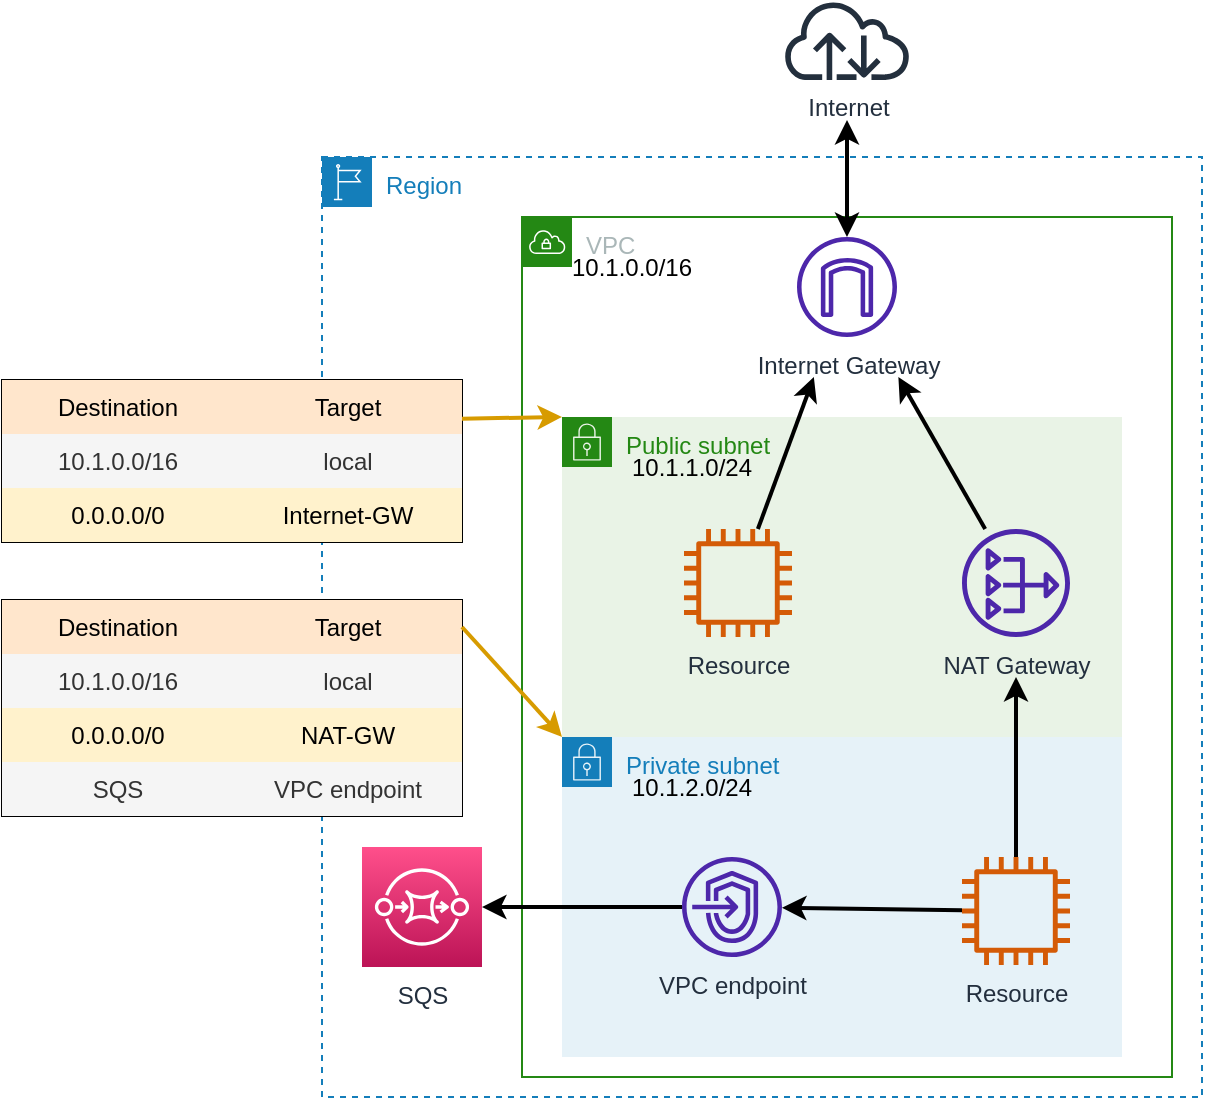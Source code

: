 <mxfile>
    <diagram id="gS1Se_fDTWNP0tyQSDBy" name="Page-1">
        <mxGraphModel dx="1971" dy="1625" grid="1" gridSize="10" guides="1" tooltips="1" connect="1" arrows="1" fold="1" page="1" pageScale="1" pageWidth="850" pageHeight="1100" background="#ffffff" math="0" shadow="0">
            <root>
                <mxCell id="0"/>
                <mxCell id="1" parent="0"/>
                <mxCell id="2" value="Region" style="points=[[0,0],[0.25,0],[0.5,0],[0.75,0],[1,0],[1,0.25],[1,0.5],[1,0.75],[1,1],[0.75,1],[0.5,1],[0.25,1],[0,1],[0,0.75],[0,0.5],[0,0.25]];outlineConnect=0;gradientColor=none;html=1;whiteSpace=wrap;fontSize=12;fontStyle=0;container=1;pointerEvents=0;collapsible=0;recursiveResize=0;shape=mxgraph.aws4.group;grIcon=mxgraph.aws4.group_region;strokeColor=#147EBA;fillColor=none;verticalAlign=top;align=left;spacingLeft=30;fontColor=#147EBA;dashed=1;" parent="1" vertex="1">
                    <mxGeometry x="70" y="68.5" width="440" height="470" as="geometry"/>
                </mxCell>
                <mxCell id="69" value="VPC" style="points=[[0,0],[0.25,0],[0.5,0],[0.75,0],[1,0],[1,0.25],[1,0.5],[1,0.75],[1,1],[0.75,1],[0.5,1],[0.25,1],[0,1],[0,0.75],[0,0.5],[0,0.25]];outlineConnect=0;gradientColor=none;html=1;whiteSpace=wrap;fontSize=12;fontStyle=0;container=1;pointerEvents=0;collapsible=0;recursiveResize=0;shape=mxgraph.aws4.group;grIcon=mxgraph.aws4.group_vpc;strokeColor=#248814;fillColor=none;verticalAlign=top;align=left;spacingLeft=30;fontColor=#AAB7B8;dashed=0;" parent="2" vertex="1">
                    <mxGeometry x="100" y="30" width="325" height="430" as="geometry"/>
                </mxCell>
                <mxCell id="26" value="10.1.0.0/16" style="text;html=1;strokeColor=none;fillColor=none;align=center;verticalAlign=middle;whiteSpace=wrap;rounded=0;" parent="69" vertex="1">
                    <mxGeometry x="20" y="10" width="70" height="30" as="geometry"/>
                </mxCell>
                <mxCell id="3" value="Private subnet" style="points=[[0,0],[0.25,0],[0.5,0],[0.75,0],[1,0],[1,0.25],[1,0.5],[1,0.75],[1,1],[0.75,1],[0.5,1],[0.25,1],[0,1],[0,0.75],[0,0.5],[0,0.25]];outlineConnect=0;gradientColor=none;html=1;whiteSpace=wrap;fontSize=12;fontStyle=0;container=1;pointerEvents=0;collapsible=0;recursiveResize=0;shape=mxgraph.aws4.group;grIcon=mxgraph.aws4.group_security_group;grStroke=0;strokeColor=#147EBA;fillColor=#E6F2F8;verticalAlign=top;align=left;spacingLeft=30;fontColor=#147EBA;dashed=0;" parent="69" vertex="1">
                    <mxGeometry x="20" y="260" width="280" height="160" as="geometry"/>
                </mxCell>
                <mxCell id="10" value="Resource" style="sketch=0;outlineConnect=0;fontColor=#232F3E;gradientColor=none;fillColor=#D45B07;strokeColor=none;dashed=0;verticalLabelPosition=bottom;verticalAlign=top;align=center;html=1;fontSize=12;fontStyle=0;aspect=fixed;pointerEvents=1;shape=mxgraph.aws4.instance2;" parent="3" vertex="1">
                    <mxGeometry x="200" y="60" width="54" height="54" as="geometry"/>
                </mxCell>
                <mxCell id="11" value="VPC endpoint" style="sketch=0;outlineConnect=0;fontColor=#232F3E;gradientColor=none;fillColor=#4D27AA;strokeColor=none;dashed=0;verticalLabelPosition=bottom;verticalAlign=top;align=center;html=1;fontSize=12;fontStyle=0;aspect=fixed;pointerEvents=1;shape=mxgraph.aws4.endpoints;" parent="3" vertex="1">
                    <mxGeometry x="60" y="60" width="50" height="50" as="geometry"/>
                </mxCell>
                <mxCell id="16" value="" style="endArrow=classic;html=1;strokeColor=#000000;strokeWidth=2;" parent="3" source="10" target="11" edge="1">
                    <mxGeometry width="50" height="50" relative="1" as="geometry">
                        <mxPoint x="260" y="40" as="sourcePoint"/>
                        <mxPoint x="310" y="-10" as="targetPoint"/>
                    </mxGeometry>
                </mxCell>
                <mxCell id="28" value="10.1.2.0/24" style="text;html=1;strokeColor=none;fillColor=none;align=center;verticalAlign=middle;whiteSpace=wrap;rounded=0;" parent="3" vertex="1">
                    <mxGeometry x="30" y="10" width="70" height="30" as="geometry"/>
                </mxCell>
                <mxCell id="4" value="Public subnet" style="points=[[0,0],[0.25,0],[0.5,0],[0.75,0],[1,0],[1,0.25],[1,0.5],[1,0.75],[1,1],[0.75,1],[0.5,1],[0.25,1],[0,1],[0,0.75],[0,0.5],[0,0.25]];outlineConnect=0;gradientColor=none;html=1;whiteSpace=wrap;fontSize=12;fontStyle=0;container=1;pointerEvents=0;collapsible=0;recursiveResize=0;shape=mxgraph.aws4.group;grIcon=mxgraph.aws4.group_security_group;grStroke=0;strokeColor=#248814;fillColor=#E9F3E6;verticalAlign=top;align=left;spacingLeft=30;fontColor=#248814;dashed=0;" parent="69" vertex="1">
                    <mxGeometry x="20" y="100" width="280" height="160" as="geometry"/>
                </mxCell>
                <mxCell id="8" value="NAT Gateway" style="sketch=0;outlineConnect=0;fontColor=#232F3E;gradientColor=none;fillColor=#4D27AA;strokeColor=none;dashed=0;verticalLabelPosition=bottom;verticalAlign=top;align=center;html=1;fontSize=12;fontStyle=0;aspect=fixed;pointerEvents=1;shape=mxgraph.aws4.nat_gateway;" parent="4" vertex="1">
                    <mxGeometry x="200" y="56" width="54" height="54" as="geometry"/>
                </mxCell>
                <mxCell id="13" value="Resource" style="sketch=0;outlineConnect=0;fontColor=#232F3E;gradientColor=none;fillColor=#D45B07;strokeColor=none;dashed=0;verticalLabelPosition=bottom;verticalAlign=top;align=center;html=1;fontSize=12;fontStyle=0;aspect=fixed;pointerEvents=1;shape=mxgraph.aws4.instance2;" parent="4" vertex="1">
                    <mxGeometry x="61" y="56" width="54" height="54" as="geometry"/>
                </mxCell>
                <mxCell id="27" value="10.1.1.0/24" style="text;html=1;strokeColor=none;fillColor=none;align=center;verticalAlign=middle;whiteSpace=wrap;rounded=0;" parent="4" vertex="1">
                    <mxGeometry x="30" y="10" width="70" height="30" as="geometry"/>
                </mxCell>
                <mxCell id="17" value="" style="endArrow=classic;html=1;strokeColor=#000000;strokeWidth=2;targetPerimeterSpacing=20;" parent="69" source="10" target="8" edge="1">
                    <mxGeometry width="50" height="50" relative="1" as="geometry">
                        <mxPoint x="10" y="280" as="sourcePoint"/>
                        <mxPoint x="-159" y="190" as="targetPoint"/>
                    </mxGeometry>
                </mxCell>
                <mxCell id="7" value="Internet Gateway" style="sketch=0;outlineConnect=0;fontColor=#232F3E;gradientColor=none;fillColor=#4D27AA;strokeColor=none;dashed=0;verticalLabelPosition=bottom;verticalAlign=top;align=center;html=1;fontSize=12;fontStyle=0;aspect=fixed;pointerEvents=1;shape=mxgraph.aws4.internet_gateway;" parent="69" vertex="1">
                    <mxGeometry x="137.5" y="10" width="50" height="50" as="geometry"/>
                </mxCell>
                <mxCell id="18" value="" style="endArrow=classic;html=1;strokeColor=#000000;strokeWidth=2;targetPerimeterSpacing=20;endSize=6;" parent="69" source="8" target="7" edge="1">
                    <mxGeometry width="50" height="50" relative="1" as="geometry">
                        <mxPoint x="-104.836" y="108" as="sourcePoint"/>
                        <mxPoint x="-133.25" y="29.999" as="targetPoint"/>
                    </mxGeometry>
                </mxCell>
                <mxCell id="19" value="" style="endArrow=classic;html=1;endSize=6;targetPerimeterSpacing=20;strokeColor=#000000;strokeWidth=2;startArrow=none;startFill=1;" parent="69" source="13" target="7" edge="1">
                    <mxGeometry width="50" height="50" relative="1" as="geometry">
                        <mxPoint x="-224.167" y="180" as="sourcePoint"/>
                        <mxPoint x="-175" y="-50" as="targetPoint"/>
                    </mxGeometry>
                </mxCell>
                <mxCell id="14" value="SQS" style="sketch=0;points=[[0,0,0],[0.25,0,0],[0.5,0,0],[0.75,0,0],[1,0,0],[0,1,0],[0.25,1,0],[0.5,1,0],[0.75,1,0],[1,1,0],[0,0.25,0],[0,0.5,0],[0,0.75,0],[1,0.25,0],[1,0.5,0],[1,0.75,0]];outlineConnect=0;fontColor=#232F3E;gradientColor=#FF4F8B;gradientDirection=north;fillColor=#BC1356;strokeColor=#ffffff;dashed=0;verticalLabelPosition=bottom;verticalAlign=top;align=center;html=1;fontSize=12;fontStyle=0;aspect=fixed;shape=mxgraph.aws4.resourceIcon;resIcon=mxgraph.aws4.sqs;" parent="2" vertex="1">
                    <mxGeometry x="20" y="345" width="60" height="60" as="geometry"/>
                </mxCell>
                <mxCell id="15" value="" style="endArrow=classic;html=1;strokeWidth=2;strokeColor=#000000;entryX=1;entryY=0.5;entryDx=0;entryDy=0;entryPerimeter=0;" parent="2" source="11" target="14" edge="1">
                    <mxGeometry width="50" height="50" relative="1" as="geometry">
                        <mxPoint x="20" y="411.5" as="sourcePoint"/>
                        <mxPoint x="380" y="261.5" as="targetPoint"/>
                    </mxGeometry>
                </mxCell>
                <mxCell id="31" value="" style="shape=table;html=1;whiteSpace=wrap;startSize=0;container=1;collapsible=0;childLayout=tableLayout;" parent="1" vertex="1">
                    <mxGeometry x="-90" y="180" width="230" height="81" as="geometry"/>
                </mxCell>
                <mxCell id="32" value="" style="shape=partialRectangle;html=1;whiteSpace=wrap;collapsible=0;dropTarget=0;pointerEvents=0;fillColor=none;top=0;left=0;bottom=0;right=0;points=[[0,0.5],[1,0.5]];portConstraint=eastwest;" parent="31" vertex="1">
                    <mxGeometry width="230" height="27" as="geometry"/>
                </mxCell>
                <mxCell id="33" value="Destination" style="shape=partialRectangle;html=1;whiteSpace=wrap;connectable=0;fillColor=#ffe6cc;top=0;left=0;bottom=0;right=0;overflow=hidden;pointerEvents=1;strokeColor=#d79b00;" parent="32" vertex="1">
                    <mxGeometry width="116" height="27" as="geometry">
                        <mxRectangle width="116" height="27" as="alternateBounds"/>
                    </mxGeometry>
                </mxCell>
                <mxCell id="34" value="Target" style="shape=partialRectangle;html=1;whiteSpace=wrap;connectable=0;fillColor=#ffe6cc;top=0;left=0;bottom=0;right=0;overflow=hidden;pointerEvents=1;strokeColor=#d79b00;" parent="32" vertex="1">
                    <mxGeometry x="116" width="114" height="27" as="geometry">
                        <mxRectangle width="114" height="27" as="alternateBounds"/>
                    </mxGeometry>
                </mxCell>
                <mxCell id="44" style="shape=partialRectangle;html=1;whiteSpace=wrap;collapsible=0;dropTarget=0;pointerEvents=0;fillColor=none;top=0;left=0;bottom=0;right=0;points=[[0,0.5],[1,0.5]];portConstraint=eastwest;" parent="31" vertex="1">
                    <mxGeometry y="27" width="230" height="27" as="geometry"/>
                </mxCell>
                <mxCell id="45" value="10.1.0.0/16" style="shape=partialRectangle;html=1;whiteSpace=wrap;connectable=0;fillColor=#f5f5f5;top=0;left=0;bottom=0;right=0;overflow=hidden;pointerEvents=1;strokeColor=#666666;fontColor=#333333;" parent="44" vertex="1">
                    <mxGeometry width="116" height="27" as="geometry">
                        <mxRectangle width="116" height="27" as="alternateBounds"/>
                    </mxGeometry>
                </mxCell>
                <mxCell id="46" value="local" style="shape=partialRectangle;html=1;whiteSpace=wrap;connectable=0;fillColor=#f5f5f5;top=0;left=0;bottom=0;right=0;overflow=hidden;pointerEvents=1;fontColor=#333333;strokeColor=#666666;" parent="44" vertex="1">
                    <mxGeometry x="116" width="114" height="27" as="geometry">
                        <mxRectangle width="114" height="27" as="alternateBounds"/>
                    </mxGeometry>
                </mxCell>
                <mxCell id="40" value="" style="shape=partialRectangle;html=1;whiteSpace=wrap;collapsible=0;dropTarget=0;pointerEvents=0;fillColor=none;top=0;left=0;bottom=0;right=0;points=[[0,0.5],[1,0.5]];portConstraint=eastwest;" parent="31" vertex="1">
                    <mxGeometry y="54" width="230" height="27" as="geometry"/>
                </mxCell>
                <mxCell id="41" value="0.0.0.0/0" style="shape=partialRectangle;html=1;whiteSpace=wrap;connectable=0;fillColor=#fff2cc;top=0;left=0;bottom=0;right=0;overflow=hidden;pointerEvents=1;strokeColor=#d6b656;" parent="40" vertex="1">
                    <mxGeometry width="116" height="27" as="geometry">
                        <mxRectangle width="116" height="27" as="alternateBounds"/>
                    </mxGeometry>
                </mxCell>
                <mxCell id="42" value="Internet-GW" style="shape=partialRectangle;html=1;whiteSpace=wrap;connectable=0;fillColor=#fff2cc;top=0;left=0;bottom=0;right=0;overflow=hidden;pointerEvents=1;strokeColor=#d6b656;" parent="40" vertex="1">
                    <mxGeometry x="116" width="114" height="27" as="geometry">
                        <mxRectangle width="114" height="27" as="alternateBounds"/>
                    </mxGeometry>
                </mxCell>
                <mxCell id="47" value="" style="shape=table;html=1;whiteSpace=wrap;startSize=0;container=1;collapsible=0;childLayout=tableLayout;" parent="1" vertex="1">
                    <mxGeometry x="-90" y="290" width="230" height="108" as="geometry"/>
                </mxCell>
                <mxCell id="48" value="" style="shape=partialRectangle;html=1;whiteSpace=wrap;collapsible=0;dropTarget=0;pointerEvents=0;fillColor=none;top=0;left=0;bottom=0;right=0;points=[[0,0.5],[1,0.5]];portConstraint=eastwest;" parent="47" vertex="1">
                    <mxGeometry width="230" height="27" as="geometry"/>
                </mxCell>
                <mxCell id="49" value="Destination" style="shape=partialRectangle;html=1;whiteSpace=wrap;connectable=0;fillColor=#ffe6cc;top=0;left=0;bottom=0;right=0;overflow=hidden;pointerEvents=1;strokeColor=#d79b00;" parent="48" vertex="1">
                    <mxGeometry width="116" height="27" as="geometry">
                        <mxRectangle width="116" height="27" as="alternateBounds"/>
                    </mxGeometry>
                </mxCell>
                <mxCell id="50" value="Target" style="shape=partialRectangle;html=1;whiteSpace=wrap;connectable=0;fillColor=#ffe6cc;top=0;left=0;bottom=0;right=0;overflow=hidden;pointerEvents=1;strokeColor=#d79b00;" parent="48" vertex="1">
                    <mxGeometry x="116" width="114" height="27" as="geometry">
                        <mxRectangle width="114" height="27" as="alternateBounds"/>
                    </mxGeometry>
                </mxCell>
                <mxCell id="51" style="shape=partialRectangle;html=1;whiteSpace=wrap;collapsible=0;dropTarget=0;pointerEvents=0;fillColor=none;top=0;left=0;bottom=0;right=0;points=[[0,0.5],[1,0.5]];portConstraint=eastwest;" parent="47" vertex="1">
                    <mxGeometry y="27" width="230" height="27" as="geometry"/>
                </mxCell>
                <mxCell id="52" value="10.1.0.0/16" style="shape=partialRectangle;html=1;whiteSpace=wrap;connectable=0;fillColor=#f5f5f5;top=0;left=0;bottom=0;right=0;overflow=hidden;pointerEvents=1;strokeColor=#666666;fontColor=#333333;" parent="51" vertex="1">
                    <mxGeometry width="116" height="27" as="geometry">
                        <mxRectangle width="116" height="27" as="alternateBounds"/>
                    </mxGeometry>
                </mxCell>
                <mxCell id="53" value="local" style="shape=partialRectangle;html=1;whiteSpace=wrap;connectable=0;fillColor=#f5f5f5;top=0;left=0;bottom=0;right=0;overflow=hidden;pointerEvents=1;fontColor=#333333;strokeColor=#666666;" parent="51" vertex="1">
                    <mxGeometry x="116" width="114" height="27" as="geometry">
                        <mxRectangle width="114" height="27" as="alternateBounds"/>
                    </mxGeometry>
                </mxCell>
                <mxCell id="54" value="" style="shape=partialRectangle;html=1;whiteSpace=wrap;collapsible=0;dropTarget=0;pointerEvents=0;fillColor=none;top=0;left=0;bottom=0;right=0;points=[[0,0.5],[1,0.5]];portConstraint=eastwest;" parent="47" vertex="1">
                    <mxGeometry y="54" width="230" height="27" as="geometry"/>
                </mxCell>
                <mxCell id="55" value="0.0.0.0/0" style="shape=partialRectangle;html=1;whiteSpace=wrap;connectable=0;fillColor=#fff2cc;top=0;left=0;bottom=0;right=0;overflow=hidden;pointerEvents=1;strokeColor=#d6b656;" parent="54" vertex="1">
                    <mxGeometry width="116" height="27" as="geometry">
                        <mxRectangle width="116" height="27" as="alternateBounds"/>
                    </mxGeometry>
                </mxCell>
                <mxCell id="56" value="NAT-GW" style="shape=partialRectangle;html=1;whiteSpace=wrap;connectable=0;fillColor=#fff2cc;top=0;left=0;bottom=0;right=0;overflow=hidden;pointerEvents=1;strokeColor=#d6b656;" parent="54" vertex="1">
                    <mxGeometry x="116" width="114" height="27" as="geometry">
                        <mxRectangle width="114" height="27" as="alternateBounds"/>
                    </mxGeometry>
                </mxCell>
                <mxCell id="57" style="shape=partialRectangle;html=1;whiteSpace=wrap;collapsible=0;dropTarget=0;pointerEvents=0;fillColor=none;top=0;left=0;bottom=0;right=0;points=[[0,0.5],[1,0.5]];portConstraint=eastwest;" parent="47" vertex="1">
                    <mxGeometry y="81" width="230" height="27" as="geometry"/>
                </mxCell>
                <mxCell id="58" value="SQS" style="shape=partialRectangle;html=1;whiteSpace=wrap;connectable=0;fillColor=#f5f5f5;top=0;left=0;bottom=0;right=0;overflow=hidden;pointerEvents=1;strokeColor=#666666;fontColor=#333333;" parent="57" vertex="1">
                    <mxGeometry width="116" height="27" as="geometry">
                        <mxRectangle width="116" height="27" as="alternateBounds"/>
                    </mxGeometry>
                </mxCell>
                <mxCell id="59" value="VPC endpoint" style="shape=partialRectangle;html=1;whiteSpace=wrap;connectable=0;fillColor=#f5f5f5;top=0;left=0;bottom=0;right=0;overflow=hidden;pointerEvents=1;strokeColor=#666666;fontColor=#333333;" parent="57" vertex="1">
                    <mxGeometry x="116" width="114" height="27" as="geometry">
                        <mxRectangle width="114" height="27" as="alternateBounds"/>
                    </mxGeometry>
                </mxCell>
                <mxCell id="67" value="" style="endArrow=classic;html=1;endSize=6;targetPerimeterSpacing=20;strokeColor=#d79b00;strokeWidth=2;exitX=1;exitY=0.716;exitDx=0;exitDy=0;exitPerimeter=0;entryX=0;entryY=0;entryDx=0;entryDy=0;fillColor=#ffe6cc;" parent="1" source="32" target="4" edge="1">
                    <mxGeometry width="50" height="50" relative="1" as="geometry">
                        <mxPoint x="170" y="330" as="sourcePoint"/>
                        <mxPoint x="220" y="280" as="targetPoint"/>
                    </mxGeometry>
                </mxCell>
                <mxCell id="68" value="" style="endArrow=classic;html=1;endSize=6;targetPerimeterSpacing=20;strokeColor=#d79b00;strokeWidth=2;exitX=1;exitY=0.5;exitDx=0;exitDy=0;entryX=0;entryY=0;entryDx=0;entryDy=0;fillColor=#ffe6cc;" parent="1" source="48" target="3" edge="1">
                    <mxGeometry width="50" height="50" relative="1" as="geometry">
                        <mxPoint x="170" y="330" as="sourcePoint"/>
                        <mxPoint x="220" y="280" as="targetPoint"/>
                    </mxGeometry>
                </mxCell>
                <mxCell id="71" value="Internet" style="sketch=0;outlineConnect=0;fontColor=#232F3E;gradientColor=none;fillColor=#232F3D;strokeColor=none;dashed=0;verticalLabelPosition=bottom;verticalAlign=top;align=center;html=1;fontSize=12;fontStyle=0;aspect=fixed;pointerEvents=1;shape=mxgraph.aws4.internet;" parent="1" vertex="1">
                    <mxGeometry x="300" y="-10" width="65" height="40" as="geometry"/>
                </mxCell>
                <mxCell id="72" value="" style="endArrow=classic;startArrow=classic;html=1;endSize=6;targetPerimeterSpacing=20;strokeColor=#000000;strokeWidth=2;" parent="1" source="7" target="71" edge="1">
                    <mxGeometry width="50" height="50" relative="1" as="geometry">
                        <mxPoint x="-70" y="150" as="sourcePoint"/>
                        <mxPoint x="-20" y="100" as="targetPoint"/>
                    </mxGeometry>
                </mxCell>
            </root>
        </mxGraphModel>
    </diagram>
</mxfile>